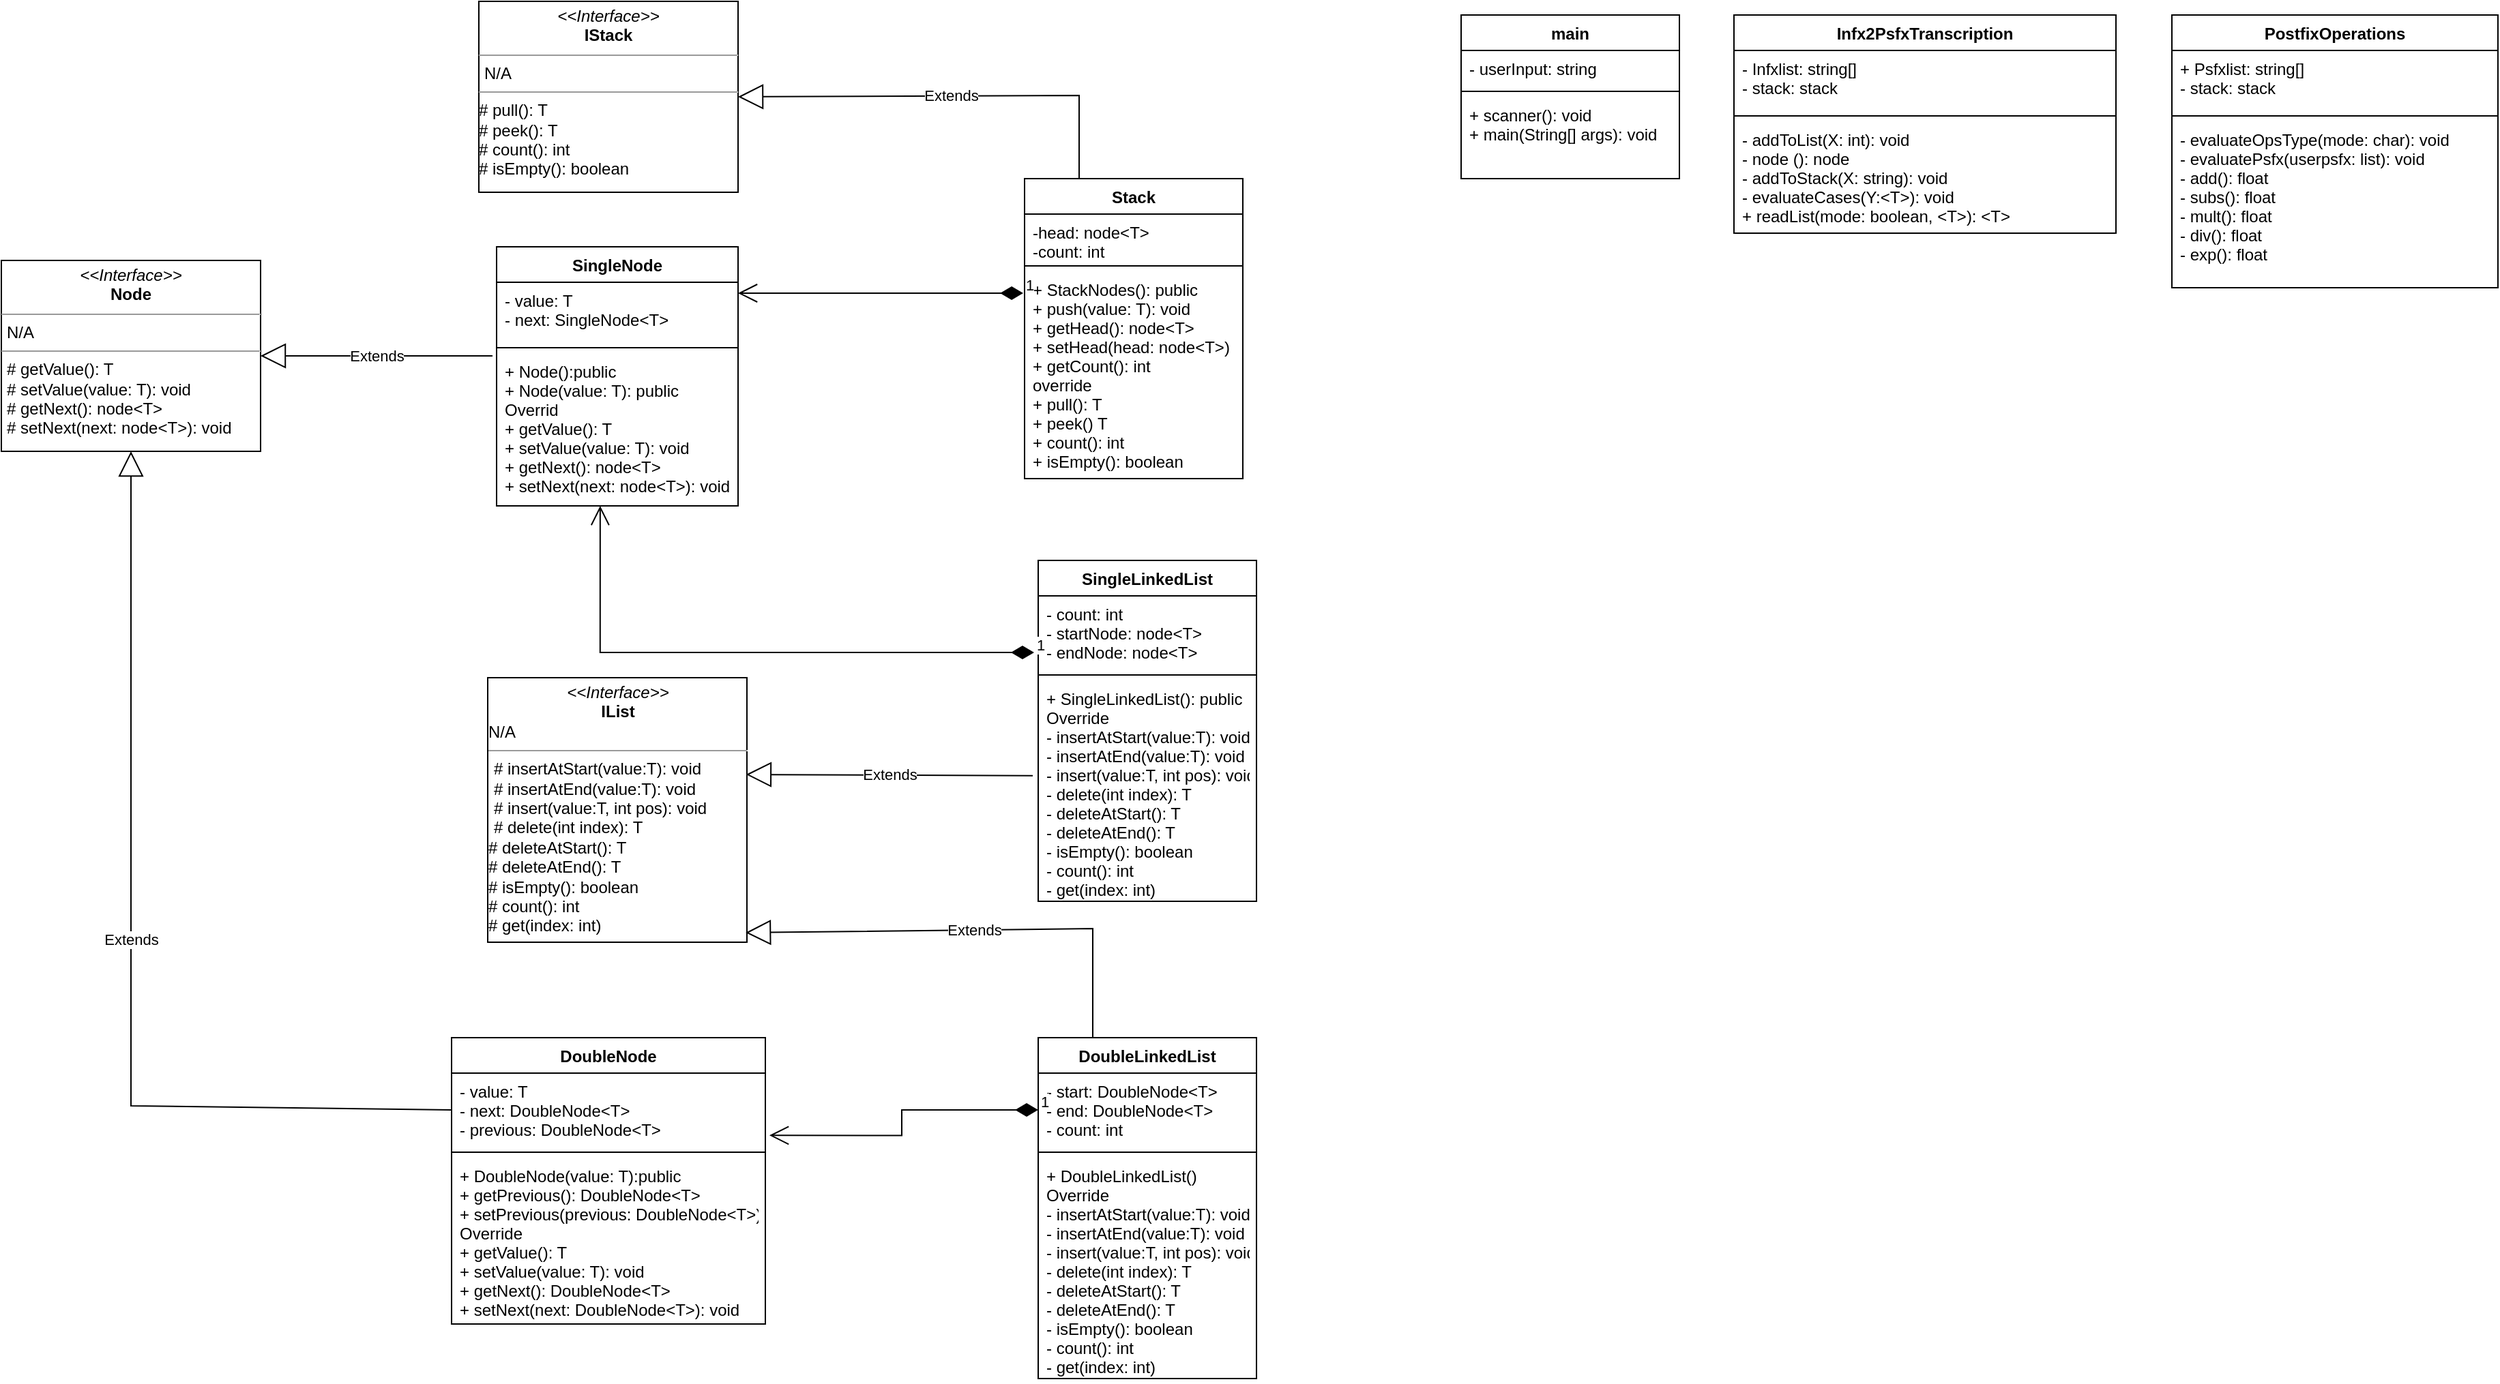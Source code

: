 <mxfile version="16.6.1" type="github">
  <diagram id="C5RBs43oDa-KdzZeNtuy" name="Page-1">
    <mxGraphModel dx="1808" dy="1711" grid="1" gridSize="10" guides="1" tooltips="1" connect="1" arrows="1" fold="1" page="1" pageScale="1" pageWidth="827" pageHeight="1169" math="0" shadow="0">
      <root>
        <mxCell id="WIyWlLk6GJQsqaUBKTNV-0" />
        <mxCell id="WIyWlLk6GJQsqaUBKTNV-1" parent="WIyWlLk6GJQsqaUBKTNV-0" />
        <mxCell id="DfqXrMF1ajIBUZLFQvzN-5" value="Stack" style="swimlane;fontStyle=1;align=center;verticalAlign=top;childLayout=stackLayout;horizontal=1;startSize=26;horizontalStack=0;resizeParent=1;resizeParentMax=0;resizeLast=0;collapsible=1;marginBottom=0;" parent="WIyWlLk6GJQsqaUBKTNV-1" vertex="1">
          <mxGeometry x="320" y="40" width="160" height="220" as="geometry" />
        </mxCell>
        <mxCell id="DfqXrMF1ajIBUZLFQvzN-6" value="-head: node&lt;T&gt;&#xa;-count: int" style="text;strokeColor=none;fillColor=none;align=left;verticalAlign=top;spacingLeft=4;spacingRight=4;overflow=hidden;rotatable=0;points=[[0,0.5],[1,0.5]];portConstraint=eastwest;" parent="DfqXrMF1ajIBUZLFQvzN-5" vertex="1">
          <mxGeometry y="26" width="160" height="34" as="geometry" />
        </mxCell>
        <mxCell id="DfqXrMF1ajIBUZLFQvzN-7" value="" style="line;strokeWidth=1;fillColor=none;align=left;verticalAlign=middle;spacingTop=-1;spacingLeft=3;spacingRight=3;rotatable=0;labelPosition=right;points=[];portConstraint=eastwest;" parent="DfqXrMF1ajIBUZLFQvzN-5" vertex="1">
          <mxGeometry y="60" width="160" height="8" as="geometry" />
        </mxCell>
        <mxCell id="DfqXrMF1ajIBUZLFQvzN-8" value="+ StackNodes(): public&#xa;+ push(value: T): void&#xa;+ getHead(): node&lt;T&gt;&#xa;+ setHead(head: node&lt;T&gt;)&#xa;+ getCount(): int&#xa;override&#xa;+ pull(): T&#xa;+ peek() T&#xa;+ count(): int&#xa;+ isEmpty(): boolean" style="text;strokeColor=none;fillColor=none;align=left;verticalAlign=top;spacingLeft=4;spacingRight=4;overflow=hidden;rotatable=0;points=[[0,0.5],[1,0.5]];portConstraint=eastwest;" parent="DfqXrMF1ajIBUZLFQvzN-5" vertex="1">
          <mxGeometry y="68" width="160" height="152" as="geometry" />
        </mxCell>
        <mxCell id="DfqXrMF1ajIBUZLFQvzN-11" value="Extends" style="endArrow=block;endSize=16;endFill=0;html=1;rounded=0;entryX=1;entryY=0.5;entryDx=0;entryDy=0;exitX=0.25;exitY=0;exitDx=0;exitDy=0;" parent="WIyWlLk6GJQsqaUBKTNV-1" source="DfqXrMF1ajIBUZLFQvzN-5" target="DfqXrMF1ajIBUZLFQvzN-29" edge="1">
          <mxGeometry width="160" relative="1" as="geometry">
            <mxPoint x="320" y="80" as="sourcePoint" />
            <mxPoint x="110" y="-21" as="targetPoint" />
            <Array as="points">
              <mxPoint x="360" y="-21" />
            </Array>
          </mxGeometry>
        </mxCell>
        <mxCell id="DfqXrMF1ajIBUZLFQvzN-13" value="SingleNode" style="swimlane;fontStyle=1;align=center;verticalAlign=top;childLayout=stackLayout;horizontal=1;startSize=26;horizontalStack=0;resizeParent=1;resizeParentMax=0;resizeLast=0;collapsible=1;marginBottom=0;" parent="WIyWlLk6GJQsqaUBKTNV-1" vertex="1">
          <mxGeometry x="-67" y="90" width="177" height="190" as="geometry" />
        </mxCell>
        <mxCell id="DfqXrMF1ajIBUZLFQvzN-14" value="- value: T&#xa;- next: SingleNode&lt;T&gt;" style="text;strokeColor=none;fillColor=none;align=left;verticalAlign=top;spacingLeft=4;spacingRight=4;overflow=hidden;rotatable=0;points=[[0,0.5],[1,0.5]];portConstraint=eastwest;" parent="DfqXrMF1ajIBUZLFQvzN-13" vertex="1">
          <mxGeometry y="26" width="177" height="44" as="geometry" />
        </mxCell>
        <mxCell id="DfqXrMF1ajIBUZLFQvzN-15" value="" style="line;strokeWidth=1;fillColor=none;align=left;verticalAlign=middle;spacingTop=-1;spacingLeft=3;spacingRight=3;rotatable=0;labelPosition=right;points=[];portConstraint=eastwest;" parent="DfqXrMF1ajIBUZLFQvzN-13" vertex="1">
          <mxGeometry y="70" width="177" height="8" as="geometry" />
        </mxCell>
        <mxCell id="DfqXrMF1ajIBUZLFQvzN-16" value="+ Node():public&#xa;+ Node(value: T): public&#xa;Overrid&#xa;+ getValue(): T&#xa;+ setValue(value: T): void&#xa;+ getNext(): node&lt;T&gt;&#xa;+ setNext(next: node&lt;T&gt;): void" style="text;strokeColor=none;fillColor=none;align=left;verticalAlign=top;spacingLeft=4;spacingRight=4;overflow=hidden;rotatable=0;points=[[0,0.5],[1,0.5]];portConstraint=eastwest;" parent="DfqXrMF1ajIBUZLFQvzN-13" vertex="1">
          <mxGeometry y="78" width="177" height="112" as="geometry" />
        </mxCell>
        <mxCell id="DfqXrMF1ajIBUZLFQvzN-18" value="SingleLinkedList" style="swimlane;fontStyle=1;align=center;verticalAlign=top;childLayout=stackLayout;horizontal=1;startSize=26;horizontalStack=0;resizeParent=1;resizeParentMax=0;resizeLast=0;collapsible=1;marginBottom=0;" parent="WIyWlLk6GJQsqaUBKTNV-1" vertex="1">
          <mxGeometry x="330" y="320" width="160" height="250" as="geometry" />
        </mxCell>
        <mxCell id="DfqXrMF1ajIBUZLFQvzN-19" value="- count: int&#xa;- startNode: node&lt;T&gt;&#xa;- endNode: node&lt;T&gt;" style="text;strokeColor=none;fillColor=none;align=left;verticalAlign=top;spacingLeft=4;spacingRight=4;overflow=hidden;rotatable=0;points=[[0,0.5],[1,0.5]];portConstraint=eastwest;" parent="DfqXrMF1ajIBUZLFQvzN-18" vertex="1">
          <mxGeometry y="26" width="160" height="54" as="geometry" />
        </mxCell>
        <mxCell id="DfqXrMF1ajIBUZLFQvzN-20" value="" style="line;strokeWidth=1;fillColor=none;align=left;verticalAlign=middle;spacingTop=-1;spacingLeft=3;spacingRight=3;rotatable=0;labelPosition=right;points=[];portConstraint=eastwest;" parent="DfqXrMF1ajIBUZLFQvzN-18" vertex="1">
          <mxGeometry y="80" width="160" height="8" as="geometry" />
        </mxCell>
        <mxCell id="DfqXrMF1ajIBUZLFQvzN-21" value="+ SingleLinkedList(): public&#xa;Override&#xa;- insertAtStart(value:T): void&#xa;- insertAtEnd(value:T): void&#xa;- insert(value:T, int pos): void&#xa;- delete(int index): T&#xa;- deleteAtStart(): T&#xa;- deleteAtEnd(): T&#xa;- isEmpty(): boolean&#xa;- count(): int&#xa;- get(index: int)" style="text;strokeColor=none;fillColor=none;align=left;verticalAlign=top;spacingLeft=4;spacingRight=4;overflow=hidden;rotatable=0;points=[[0,0.5],[1,0.5]];portConstraint=eastwest;" parent="DfqXrMF1ajIBUZLFQvzN-18" vertex="1">
          <mxGeometry y="88" width="160" height="162" as="geometry" />
        </mxCell>
        <mxCell id="DfqXrMF1ajIBUZLFQvzN-22" value="1" style="endArrow=open;html=1;endSize=12;startArrow=diamondThin;startSize=14;startFill=1;edgeStyle=orthogonalEdgeStyle;align=left;verticalAlign=bottom;rounded=0;exitX=-0.006;exitY=0.105;exitDx=0;exitDy=0;exitPerimeter=0;entryX=1;entryY=0.182;entryDx=0;entryDy=0;entryPerimeter=0;" parent="WIyWlLk6GJQsqaUBKTNV-1" source="DfqXrMF1ajIBUZLFQvzN-8" target="DfqXrMF1ajIBUZLFQvzN-14" edge="1">
          <mxGeometry x="-1" y="3" relative="1" as="geometry">
            <mxPoint x="140" y="140" as="sourcePoint" />
            <mxPoint x="300" y="140" as="targetPoint" />
          </mxGeometry>
        </mxCell>
        <mxCell id="DfqXrMF1ajIBUZLFQvzN-23" value="1" style="endArrow=open;html=1;endSize=12;startArrow=diamondThin;startSize=14;startFill=1;edgeStyle=orthogonalEdgeStyle;align=left;verticalAlign=bottom;rounded=0;exitX=-0.019;exitY=0.769;exitDx=0;exitDy=0;exitPerimeter=0;entryX=0.429;entryY=1;entryDx=0;entryDy=0;entryPerimeter=0;" parent="WIyWlLk6GJQsqaUBKTNV-1" source="DfqXrMF1ajIBUZLFQvzN-19" target="DfqXrMF1ajIBUZLFQvzN-16" edge="1">
          <mxGeometry x="-1" y="3" relative="1" as="geometry">
            <mxPoint x="319.04" y="200.0" as="sourcePoint" />
            <mxPoint x="10" y="270" as="targetPoint" />
          </mxGeometry>
        </mxCell>
        <mxCell id="DfqXrMF1ajIBUZLFQvzN-29" value="&lt;p style=&quot;margin: 0px ; margin-top: 4px ; text-align: center&quot;&gt;&lt;i&gt;&amp;lt;&amp;lt;Interface&amp;gt;&amp;gt;&lt;/i&gt;&lt;br&gt;&lt;b&gt;IStack&lt;/b&gt;&lt;/p&gt;&lt;hr size=&quot;1&quot;&gt;&lt;p style=&quot;margin: 0px ; margin-left: 4px&quot;&gt;N/A&lt;/p&gt;&lt;hr size=&quot;1&quot;&gt;&lt;p style=&quot;margin: 0px ; margin-left: 4px&quot;&gt;&lt;/p&gt;# pull(): T&lt;br style=&quot;padding: 0px ; margin: 0px&quot;&gt;# peek(): T&lt;br style=&quot;padding: 0px ; margin: 0px&quot;&gt;# count(): int&lt;br style=&quot;padding: 0px ; margin: 0px&quot;&gt;# isEmpty(): boolean&amp;nbsp;" style="verticalAlign=top;align=left;overflow=fill;fontSize=12;fontFamily=Helvetica;html=1;" parent="WIyWlLk6GJQsqaUBKTNV-1" vertex="1">
          <mxGeometry x="-80" y="-90" width="190" height="140" as="geometry" />
        </mxCell>
        <mxCell id="DfqXrMF1ajIBUZLFQvzN-31" value="&lt;p style=&quot;margin: 0px ; margin-top: 4px ; text-align: center&quot;&gt;&lt;i&gt;&amp;lt;&amp;lt;Interface&amp;gt;&amp;gt;&lt;/i&gt;&lt;br&gt;&lt;b&gt;IList&lt;/b&gt;&lt;/p&gt;N/A&lt;br&gt;&lt;hr size=&quot;1&quot;&gt;&lt;p style=&quot;margin: 0px ; margin-left: 4px&quot;&gt;# insertAtStart(value:T): void&lt;/p&gt;&lt;p style=&quot;margin: 0px ; margin-left: 4px&quot;&gt;#&amp;nbsp;&lt;span&gt;insertAtEnd(value:T): void&lt;/span&gt;&lt;/p&gt;&lt;p style=&quot;margin: 0px 0px 0px 4px&quot;&gt;#&amp;nbsp;&lt;span&gt;insert(value:T, int pos): void&lt;/span&gt;&lt;/p&gt;&lt;p style=&quot;margin: 0px 0px 0px 4px&quot;&gt;# delete(int index): T&lt;/p&gt;# deleteAtStart(): T&lt;br&gt;# deleteAtEnd(): T&lt;br&gt;# isEmpty(): boolean&lt;br&gt;# count(): int&lt;br&gt;# get(index: int)" style="verticalAlign=top;align=left;overflow=fill;fontSize=12;fontFamily=Helvetica;html=1;" parent="WIyWlLk6GJQsqaUBKTNV-1" vertex="1">
          <mxGeometry x="-73.5" y="406" width="190" height="194" as="geometry" />
        </mxCell>
        <mxCell id="BBdkuXh2-jrHFDGTugoo-6" value="Extends" style="endArrow=block;endSize=16;endFill=0;html=1;rounded=0;exitX=-0.025;exitY=0.431;exitDx=0;exitDy=0;exitPerimeter=0;entryX=0.997;entryY=0.366;entryDx=0;entryDy=0;entryPerimeter=0;" parent="WIyWlLk6GJQsqaUBKTNV-1" source="DfqXrMF1ajIBUZLFQvzN-21" target="DfqXrMF1ajIBUZLFQvzN-31" edge="1">
          <mxGeometry width="160" relative="1" as="geometry">
            <mxPoint x="190" y="600" as="sourcePoint" />
            <mxPoint x="160" y="478" as="targetPoint" />
          </mxGeometry>
        </mxCell>
        <mxCell id="BBdkuXh2-jrHFDGTugoo-11" value="&lt;p style=&quot;margin: 0px ; margin-top: 4px ; text-align: center&quot;&gt;&lt;i&gt;&amp;lt;&amp;lt;Interface&amp;gt;&amp;gt;&lt;/i&gt;&lt;br&gt;&lt;b&gt;Node&lt;/b&gt;&lt;/p&gt;&lt;hr size=&quot;1&quot;&gt;&lt;p style=&quot;margin: 0px ; margin-left: 4px&quot;&gt;N/A&lt;/p&gt;&lt;hr size=&quot;1&quot;&gt;&lt;p style=&quot;margin: 0px ; margin-left: 4px&quot;&gt;# getValue(): T&lt;br style=&quot;padding: 0px ; margin: 0px&quot;&gt;# setValue(value: T): void&lt;br style=&quot;padding: 0px ; margin: 0px&quot;&gt;# getNext(): node&amp;lt;T&amp;gt;&lt;br style=&quot;padding: 0px ; margin: 0px&quot;&gt;# setNext(next: node&amp;lt;T&amp;gt;): void&lt;br&gt;&lt;/p&gt;" style="verticalAlign=top;align=left;overflow=fill;fontSize=12;fontFamily=Helvetica;html=1;" parent="WIyWlLk6GJQsqaUBKTNV-1" vertex="1">
          <mxGeometry x="-430" y="100" width="190" height="140" as="geometry" />
        </mxCell>
        <mxCell id="BBdkuXh2-jrHFDGTugoo-12" value="Extends" style="endArrow=block;endSize=16;endFill=0;html=1;rounded=0;entryX=1;entryY=0.5;entryDx=0;entryDy=0;" parent="WIyWlLk6GJQsqaUBKTNV-1" target="BBdkuXh2-jrHFDGTugoo-11" edge="1">
          <mxGeometry width="160" relative="1" as="geometry">
            <mxPoint x="-70" y="170" as="sourcePoint" />
            <mxPoint x="-220" y="170" as="targetPoint" />
          </mxGeometry>
        </mxCell>
        <mxCell id="BBdkuXh2-jrHFDGTugoo-13" value="DoubleLinkedList" style="swimlane;fontStyle=1;align=center;verticalAlign=top;childLayout=stackLayout;horizontal=1;startSize=26;horizontalStack=0;resizeParent=1;resizeParentMax=0;resizeLast=0;collapsible=1;marginBottom=0;" parent="WIyWlLk6GJQsqaUBKTNV-1" vertex="1">
          <mxGeometry x="330" y="670" width="160" height="250" as="geometry" />
        </mxCell>
        <mxCell id="BBdkuXh2-jrHFDGTugoo-14" value="- start: DoubleNode&lt;T&gt;&#xa;- end: DoubleNode&lt;T&gt;&#xa;- count: int" style="text;strokeColor=none;fillColor=none;align=left;verticalAlign=top;spacingLeft=4;spacingRight=4;overflow=hidden;rotatable=0;points=[[0,0.5],[1,0.5]];portConstraint=eastwest;" parent="BBdkuXh2-jrHFDGTugoo-13" vertex="1">
          <mxGeometry y="26" width="160" height="54" as="geometry" />
        </mxCell>
        <mxCell id="BBdkuXh2-jrHFDGTugoo-15" value="" style="line;strokeWidth=1;fillColor=none;align=left;verticalAlign=middle;spacingTop=-1;spacingLeft=3;spacingRight=3;rotatable=0;labelPosition=right;points=[];portConstraint=eastwest;" parent="BBdkuXh2-jrHFDGTugoo-13" vertex="1">
          <mxGeometry y="80" width="160" height="8" as="geometry" />
        </mxCell>
        <mxCell id="BBdkuXh2-jrHFDGTugoo-16" value="+ DoubleLinkedList()&#xa;Override&#xa;- insertAtStart(value:T): void&#xa;- insertAtEnd(value:T): void&#xa;- insert(value:T, int pos): void&#xa;- delete(int index): T&#xa;- deleteAtStart(): T&#xa;- deleteAtEnd(): T&#xa;- isEmpty(): boolean&#xa;- count(): int&#xa;- get(index: int)" style="text;strokeColor=none;fillColor=none;align=left;verticalAlign=top;spacingLeft=4;spacingRight=4;overflow=hidden;rotatable=0;points=[[0,0.5],[1,0.5]];portConstraint=eastwest;" parent="BBdkuXh2-jrHFDGTugoo-13" vertex="1">
          <mxGeometry y="88" width="160" height="162" as="geometry" />
        </mxCell>
        <mxCell id="BBdkuXh2-jrHFDGTugoo-21" value="DoubleNode" style="swimlane;fontStyle=1;align=center;verticalAlign=top;childLayout=stackLayout;horizontal=1;startSize=26;horizontalStack=0;resizeParent=1;resizeParentMax=0;resizeLast=0;collapsible=1;marginBottom=0;" parent="WIyWlLk6GJQsqaUBKTNV-1" vertex="1">
          <mxGeometry x="-100" y="670" width="230" height="210" as="geometry" />
        </mxCell>
        <mxCell id="BBdkuXh2-jrHFDGTugoo-22" value="- value: T&#xa;- next: DoubleNode&lt;T&gt;&#xa;- previous: DoubleNode&lt;T&gt;" style="text;strokeColor=none;fillColor=none;align=left;verticalAlign=top;spacingLeft=4;spacingRight=4;overflow=hidden;rotatable=0;points=[[0,0.5],[1,0.5]];portConstraint=eastwest;" parent="BBdkuXh2-jrHFDGTugoo-21" vertex="1">
          <mxGeometry y="26" width="230" height="54" as="geometry" />
        </mxCell>
        <mxCell id="BBdkuXh2-jrHFDGTugoo-23" value="" style="line;strokeWidth=1;fillColor=none;align=left;verticalAlign=middle;spacingTop=-1;spacingLeft=3;spacingRight=3;rotatable=0;labelPosition=right;points=[];portConstraint=eastwest;" parent="BBdkuXh2-jrHFDGTugoo-21" vertex="1">
          <mxGeometry y="80" width="230" height="8" as="geometry" />
        </mxCell>
        <mxCell id="BBdkuXh2-jrHFDGTugoo-24" value="+ DoubleNode(value: T):public&#xa;+ getPrevious(): DoubleNode&lt;T&gt;&#xa;+ setPrevious(previous: DoubleNode&lt;T&gt;)&#xa;Override&#xa;+ getValue(): T&#xa;+ setValue(value: T): void&#xa;+ getNext(): DoubleNode&lt;T&gt;&#xa;+ setNext(next: DoubleNode&lt;T&gt;): void&#xa;" style="text;strokeColor=none;fillColor=none;align=left;verticalAlign=top;spacingLeft=4;spacingRight=4;overflow=hidden;rotatable=0;points=[[0,0.5],[1,0.5]];portConstraint=eastwest;" parent="BBdkuXh2-jrHFDGTugoo-21" vertex="1">
          <mxGeometry y="88" width="230" height="122" as="geometry" />
        </mxCell>
        <mxCell id="BBdkuXh2-jrHFDGTugoo-25" value="Extends" style="endArrow=block;endSize=16;endFill=0;html=1;rounded=0;exitX=0;exitY=0.5;exitDx=0;exitDy=0;entryX=0.5;entryY=1;entryDx=0;entryDy=0;" parent="WIyWlLk6GJQsqaUBKTNV-1" source="BBdkuXh2-jrHFDGTugoo-22" target="BBdkuXh2-jrHFDGTugoo-11" edge="1">
          <mxGeometry width="160" relative="1" as="geometry">
            <mxPoint x="-380" y="570" as="sourcePoint" />
            <mxPoint x="-220" y="570" as="targetPoint" />
            <Array as="points">
              <mxPoint x="-335" y="720" />
            </Array>
          </mxGeometry>
        </mxCell>
        <mxCell id="BBdkuXh2-jrHFDGTugoo-26" value="1" style="endArrow=open;html=1;endSize=12;startArrow=diamondThin;startSize=14;startFill=1;edgeStyle=orthogonalEdgeStyle;align=left;verticalAlign=bottom;rounded=0;entryX=1.013;entryY=0.846;entryDx=0;entryDy=0;entryPerimeter=0;exitX=0;exitY=0.5;exitDx=0;exitDy=0;" parent="WIyWlLk6GJQsqaUBKTNV-1" source="BBdkuXh2-jrHFDGTugoo-14" target="BBdkuXh2-jrHFDGTugoo-22" edge="1">
          <mxGeometry x="-1" y="3" relative="1" as="geometry">
            <mxPoint x="220" y="640" as="sourcePoint" />
            <mxPoint x="190" y="720" as="targetPoint" />
          </mxGeometry>
        </mxCell>
        <mxCell id="BBdkuXh2-jrHFDGTugoo-27" value="Extends" style="endArrow=block;endSize=16;endFill=0;html=1;rounded=0;entryX=0.995;entryY=0.964;entryDx=0;entryDy=0;exitX=0.25;exitY=0;exitDx=0;exitDy=0;entryPerimeter=0;" parent="WIyWlLk6GJQsqaUBKTNV-1" source="BBdkuXh2-jrHFDGTugoo-13" target="DfqXrMF1ajIBUZLFQvzN-31" edge="1">
          <mxGeometry width="160" relative="1" as="geometry">
            <mxPoint x="220" y="660" as="sourcePoint" />
            <mxPoint x="380" y="660" as="targetPoint" />
            <Array as="points">
              <mxPoint x="370" y="590" />
            </Array>
          </mxGeometry>
        </mxCell>
        <mxCell id="Gtw66gkAgabULelspTCr-8" value="Infx2PsfxTranscription" style="swimlane;fontStyle=1;align=center;verticalAlign=top;childLayout=stackLayout;horizontal=1;startSize=26;horizontalStack=0;resizeParent=1;resizeParentMax=0;resizeLast=0;collapsible=1;marginBottom=0;" vertex="1" parent="WIyWlLk6GJQsqaUBKTNV-1">
          <mxGeometry x="840" y="-80" width="280" height="160" as="geometry" />
        </mxCell>
        <mxCell id="Gtw66gkAgabULelspTCr-9" value="- Infxlist: string[]&#xa;- stack: stack" style="text;strokeColor=none;fillColor=none;align=left;verticalAlign=top;spacingLeft=4;spacingRight=4;overflow=hidden;rotatable=0;points=[[0,0.5],[1,0.5]];portConstraint=eastwest;" vertex="1" parent="Gtw66gkAgabULelspTCr-8">
          <mxGeometry y="26" width="280" height="44" as="geometry" />
        </mxCell>
        <mxCell id="Gtw66gkAgabULelspTCr-10" value="" style="line;strokeWidth=1;fillColor=none;align=left;verticalAlign=middle;spacingTop=-1;spacingLeft=3;spacingRight=3;rotatable=0;labelPosition=right;points=[];portConstraint=eastwest;" vertex="1" parent="Gtw66gkAgabULelspTCr-8">
          <mxGeometry y="70" width="280" height="8" as="geometry" />
        </mxCell>
        <mxCell id="Gtw66gkAgabULelspTCr-11" value="- addToList(X: int): void&#xa;- node (): node&#xa;- addToStack(X: string): void&#xa;- evaluateCases(Y:&lt;T&gt;): void&#xa;+ readList(mode: boolean, &lt;T&gt;): &lt;T&gt;" style="text;strokeColor=none;fillColor=none;align=left;verticalAlign=top;spacingLeft=4;spacingRight=4;overflow=hidden;rotatable=0;points=[[0,0.5],[1,0.5]];portConstraint=eastwest;" vertex="1" parent="Gtw66gkAgabULelspTCr-8">
          <mxGeometry y="78" width="280" height="82" as="geometry" />
        </mxCell>
        <mxCell id="Gtw66gkAgabULelspTCr-12" value="PostfixOperations" style="swimlane;fontStyle=1;align=center;verticalAlign=top;childLayout=stackLayout;horizontal=1;startSize=26;horizontalStack=0;resizeParent=1;resizeParentMax=0;resizeLast=0;collapsible=1;marginBottom=0;" vertex="1" parent="WIyWlLk6GJQsqaUBKTNV-1">
          <mxGeometry x="1161" y="-80" width="239" height="200" as="geometry" />
        </mxCell>
        <mxCell id="Gtw66gkAgabULelspTCr-13" value="+ Psfxlist: string[]&#xa;- stack: stack" style="text;strokeColor=none;fillColor=none;align=left;verticalAlign=top;spacingLeft=4;spacingRight=4;overflow=hidden;rotatable=0;points=[[0,0.5],[1,0.5]];portConstraint=eastwest;" vertex="1" parent="Gtw66gkAgabULelspTCr-12">
          <mxGeometry y="26" width="239" height="44" as="geometry" />
        </mxCell>
        <mxCell id="Gtw66gkAgabULelspTCr-14" value="" style="line;strokeWidth=1;fillColor=none;align=left;verticalAlign=middle;spacingTop=-1;spacingLeft=3;spacingRight=3;rotatable=0;labelPosition=right;points=[];portConstraint=eastwest;" vertex="1" parent="Gtw66gkAgabULelspTCr-12">
          <mxGeometry y="70" width="239" height="8" as="geometry" />
        </mxCell>
        <mxCell id="Gtw66gkAgabULelspTCr-15" value="- evaluateOpsType(mode: char): void&#xa;- evaluatePsfx(userpsfx: list): void&#xa;- add(): float&#xa;- subs(): float&#xa;- mult(): float&#xa;- div(): float&#xa;- exp(): float" style="text;strokeColor=none;fillColor=none;align=left;verticalAlign=top;spacingLeft=4;spacingRight=4;overflow=hidden;rotatable=0;points=[[0,0.5],[1,0.5]];portConstraint=eastwest;" vertex="1" parent="Gtw66gkAgabULelspTCr-12">
          <mxGeometry y="78" width="239" height="122" as="geometry" />
        </mxCell>
        <mxCell id="Gtw66gkAgabULelspTCr-16" value="main" style="swimlane;fontStyle=1;align=center;verticalAlign=top;childLayout=stackLayout;horizontal=1;startSize=26;horizontalStack=0;resizeParent=1;resizeParentMax=0;resizeLast=0;collapsible=1;marginBottom=0;" vertex="1" parent="WIyWlLk6GJQsqaUBKTNV-1">
          <mxGeometry x="640" y="-80" width="160" height="120" as="geometry" />
        </mxCell>
        <mxCell id="Gtw66gkAgabULelspTCr-17" value="- userInput: string" style="text;strokeColor=none;fillColor=none;align=left;verticalAlign=top;spacingLeft=4;spacingRight=4;overflow=hidden;rotatable=0;points=[[0,0.5],[1,0.5]];portConstraint=eastwest;" vertex="1" parent="Gtw66gkAgabULelspTCr-16">
          <mxGeometry y="26" width="160" height="26" as="geometry" />
        </mxCell>
        <mxCell id="Gtw66gkAgabULelspTCr-18" value="" style="line;strokeWidth=1;fillColor=none;align=left;verticalAlign=middle;spacingTop=-1;spacingLeft=3;spacingRight=3;rotatable=0;labelPosition=right;points=[];portConstraint=eastwest;" vertex="1" parent="Gtw66gkAgabULelspTCr-16">
          <mxGeometry y="52" width="160" height="8" as="geometry" />
        </mxCell>
        <mxCell id="Gtw66gkAgabULelspTCr-19" value="+ scanner(): void&#xa;+ main(String[] args): void" style="text;strokeColor=none;fillColor=none;align=left;verticalAlign=top;spacingLeft=4;spacingRight=4;overflow=hidden;rotatable=0;points=[[0,0.5],[1,0.5]];portConstraint=eastwest;" vertex="1" parent="Gtw66gkAgabULelspTCr-16">
          <mxGeometry y="60" width="160" height="60" as="geometry" />
        </mxCell>
      </root>
    </mxGraphModel>
  </diagram>
</mxfile>
